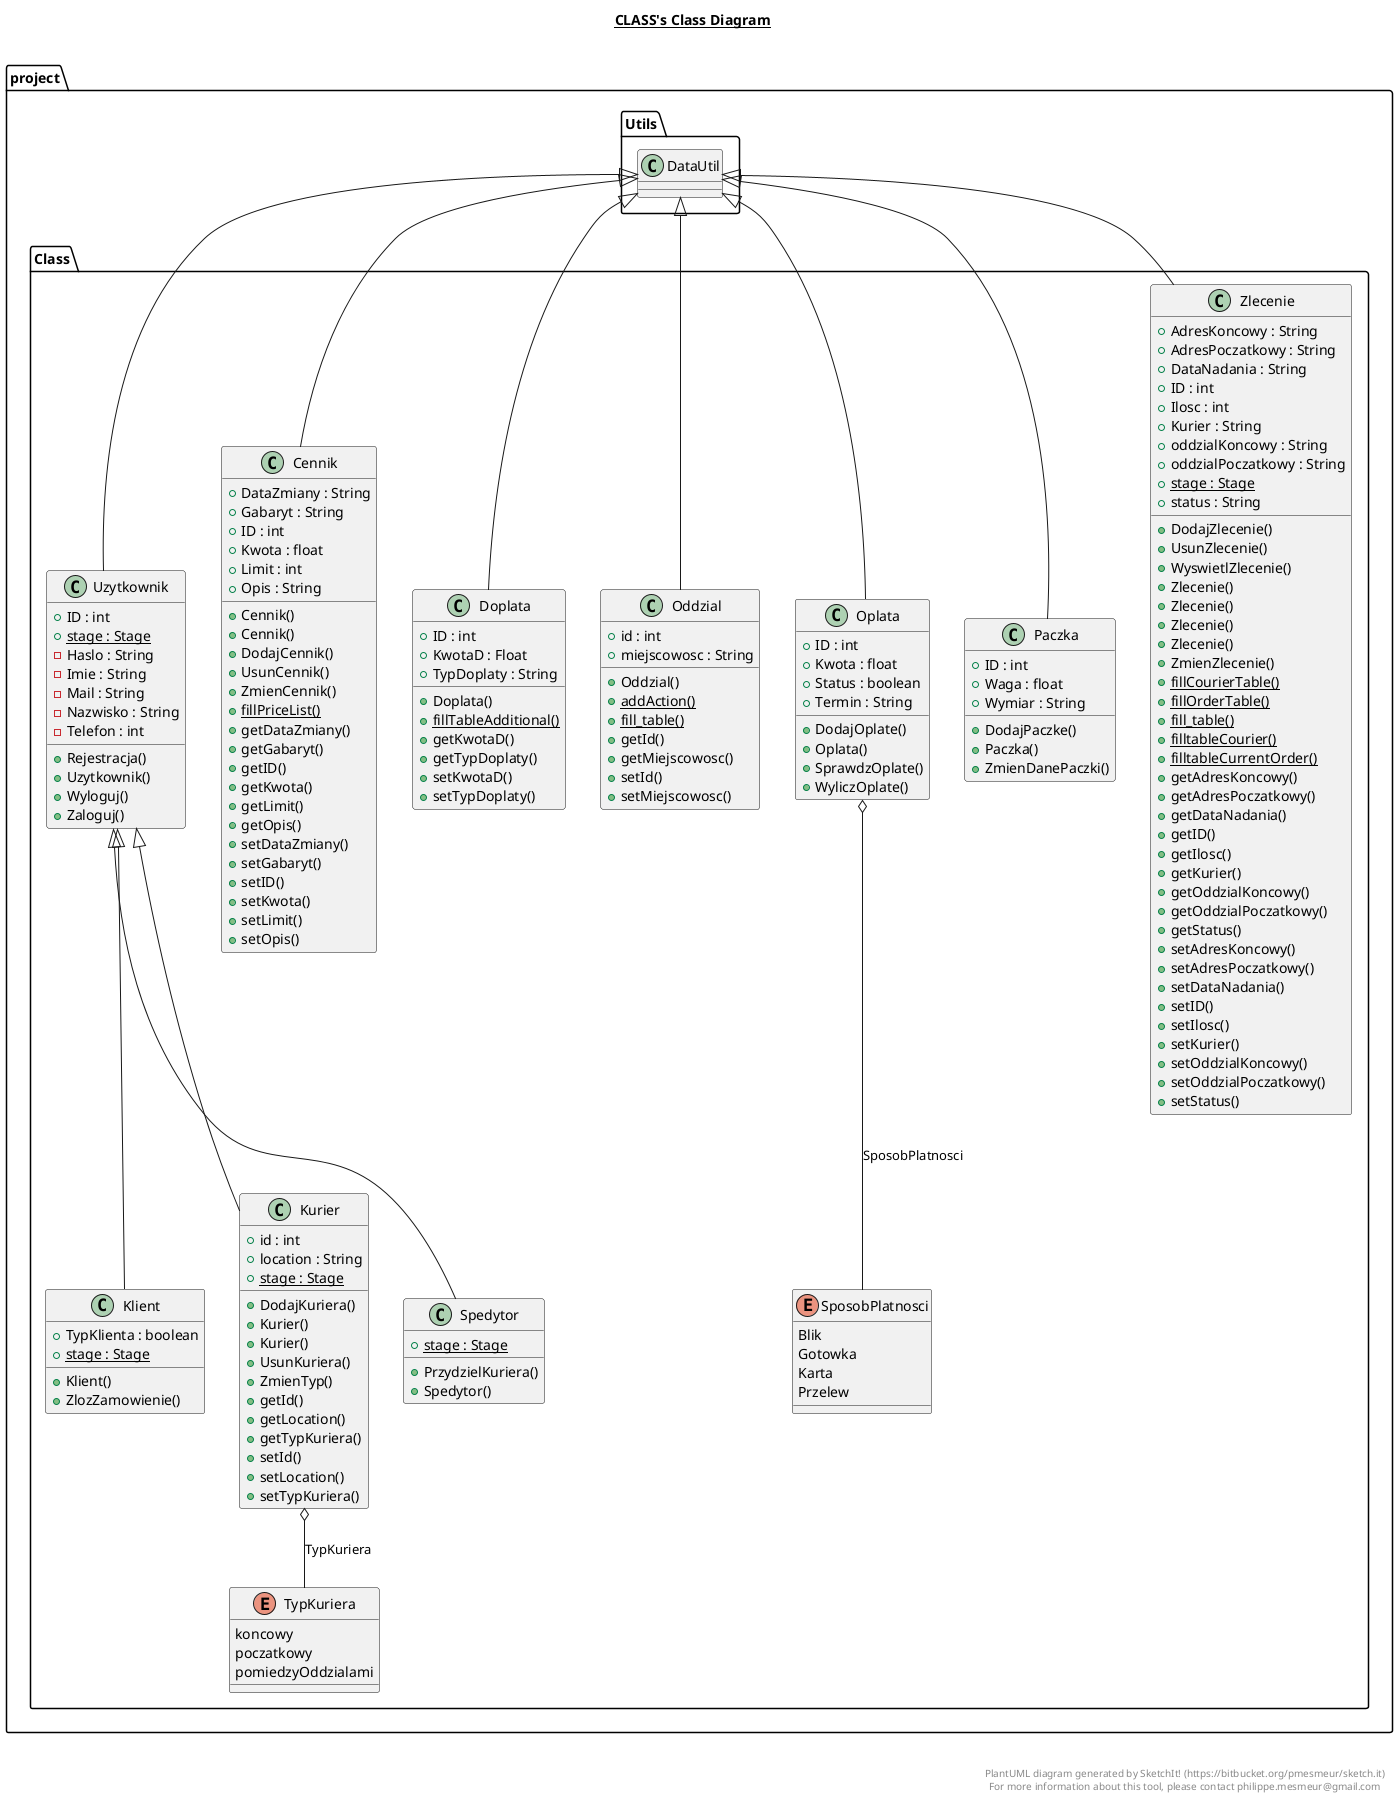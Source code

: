 @startuml

title __CLASS's Class Diagram__\n

  namespace project {
    namespace Class {
      class project.Class.Cennik {
          + DataZmiany : String
          + Gabaryt : String
          + ID : int
          + Kwota : float
          + Limit : int
          + Opis : String
          + Cennik()
          + Cennik()
          + DodajCennik()
          + UsunCennik()
          + ZmienCennik()
          {static} + fillPriceList()
          + getDataZmiany()
          + getGabaryt()
          + getID()
          + getKwota()
          + getLimit()
          + getOpis()
          + setDataZmiany()
          + setGabaryt()
          + setID()
          + setKwota()
          + setLimit()
          + setOpis()
      }
    }
  }
  

  namespace project {
    namespace Class {
      class project.Class.Doplata {
          + ID : int
          + KwotaD : Float
          + TypDoplaty : String
          + Doplata()
          {static} + fillTableAdditional()
          + getKwotaD()
          + getTypDoplaty()
          + setKwotaD()
          + setTypDoplaty()
      }
    }
  }
  

  namespace project {
    namespace Class {
      class project.Class.Klient {
          + TypKlienta : boolean
          {static} + stage : Stage
          + Klient()
          + ZlozZamowienie()
      }
    }
  }
  

  namespace project {
    namespace Class {
      class project.Class.Kurier {
          + id : int
          + location : String
          {static} + stage : Stage
          + DodajKuriera()
          + Kurier()
          + Kurier()
          + UsunKuriera()
          + ZmienTyp()
          + getId()
          + getLocation()
          + getTypKuriera()
          + setId()
          + setLocation()
          + setTypKuriera()
      }
    }
  }
  

  namespace project {
    namespace Class {
      class project.Class.Oddzial {
          + id : int
          + miejscowosc : String
          + Oddzial()
          {static} + addAction()
          {static} + fill_table()
          + getId()
          + getMiejscowosc()
          + setId()
          + setMiejscowosc()
      }
    }
  }
  

  namespace project {
    namespace Class {
      class project.Class.Oplata {
          + ID : int
          + Kwota : float
          + Status : boolean
          + Termin : String
          + DodajOplate()
          + Oplata()
          + SprawdzOplate()
          + WyliczOplate()
      }
    }
  }
  

  namespace project {
    namespace Class {
      class project.Class.Paczka {
          + ID : int
          + Waga : float
          + Wymiar : String
          + DodajPaczke()
          + Paczka()
          + ZmienDanePaczki()
      }
    }
  }
  

  namespace project {
    namespace Class {
      class project.Class.Spedytor {
          {static} + stage : Stage
          + PrzydzielKuriera()
          + Spedytor()
      }
    }
  }
  

  namespace project {
    namespace Class {
      enum SposobPlatnosci {
        Blik
        Gotowka
        Karta
        Przelew
      }
    }
  }
  

  namespace project {
    namespace Class {
      enum TypKuriera {
        koncowy
        poczatkowy
        pomiedzyOddzialami
      }
    }
  }
  

  namespace project {
    namespace Class {
      class project.Class.Uzytkownik {
          + ID : int
          {static} + stage : Stage
          - Haslo : String
          - Imie : String
          - Mail : String
          - Nazwisko : String
          - Telefon : int
          + Rejestracja()
          + Uzytkownik()
          + Wyloguj()
          + Zaloguj()
      }
    }
  }
  

  namespace project {
    namespace Class {
      class project.Class.Zlecenie {
          + AdresKoncowy : String
          + AdresPoczatkowy : String
          + DataNadania : String
          + ID : int
          + Ilosc : int
          + Kurier : String
          + oddzialKoncowy : String
          + oddzialPoczatkowy : String
          {static} + stage : Stage
          + status : String
          + DodajZlecenie()
          + UsunZlecenie()
          + WyswietlZlecenie()
          + Zlecenie()
          + Zlecenie()
          + Zlecenie()
          + Zlecenie()
          + ZmienZlecenie()
          {static} + fillCourierTable()
          {static} + fillOrderTable()
          {static} + fill_table()
          {static} + filltableCourier()
          {static} + filltableCurrentOrder()
          + getAdresKoncowy()
          + getAdresPoczatkowy()
          + getDataNadania()
          + getID()
          + getIlosc()
          + getKurier()
          + getOddzialKoncowy()
          + getOddzialPoczatkowy()
          + getStatus()
          + setAdresKoncowy()
          + setAdresPoczatkowy()
          + setDataNadania()
          + setID()
          + setIlosc()
          + setKurier()
          + setOddzialKoncowy()
          + setOddzialPoczatkowy()
          + setStatus()
      }
    }
  }
  

  project.Class.Cennik -up-|> project.Utils.DataUtil
  project.Class.Doplata -up-|> project.Utils.DataUtil
  project.Class.Klient -up-|> project.Class.Uzytkownik
  project.Class.Kurier -up-|> project.Class.Uzytkownik
  project.Class.Kurier o-- project.Class.TypKuriera : TypKuriera
  project.Class.Oddzial -up-|> project.Utils.DataUtil
  project.Class.Oplata -up-|> project.Utils.DataUtil
  project.Class.Oplata o-- project.Class.SposobPlatnosci : SposobPlatnosci
  project.Class.Paczka -up-|> project.Utils.DataUtil
  project.Class.Spedytor -up-|> project.Class.Uzytkownik
  project.Class.Uzytkownik -up-|> project.Utils.DataUtil
  project.Class.Zlecenie -up-|> project.Utils.DataUtil


right footer


PlantUML diagram generated by SketchIt! (https://bitbucket.org/pmesmeur/sketch.it)
For more information about this tool, please contact philippe.mesmeur@gmail.com
endfooter

@enduml
